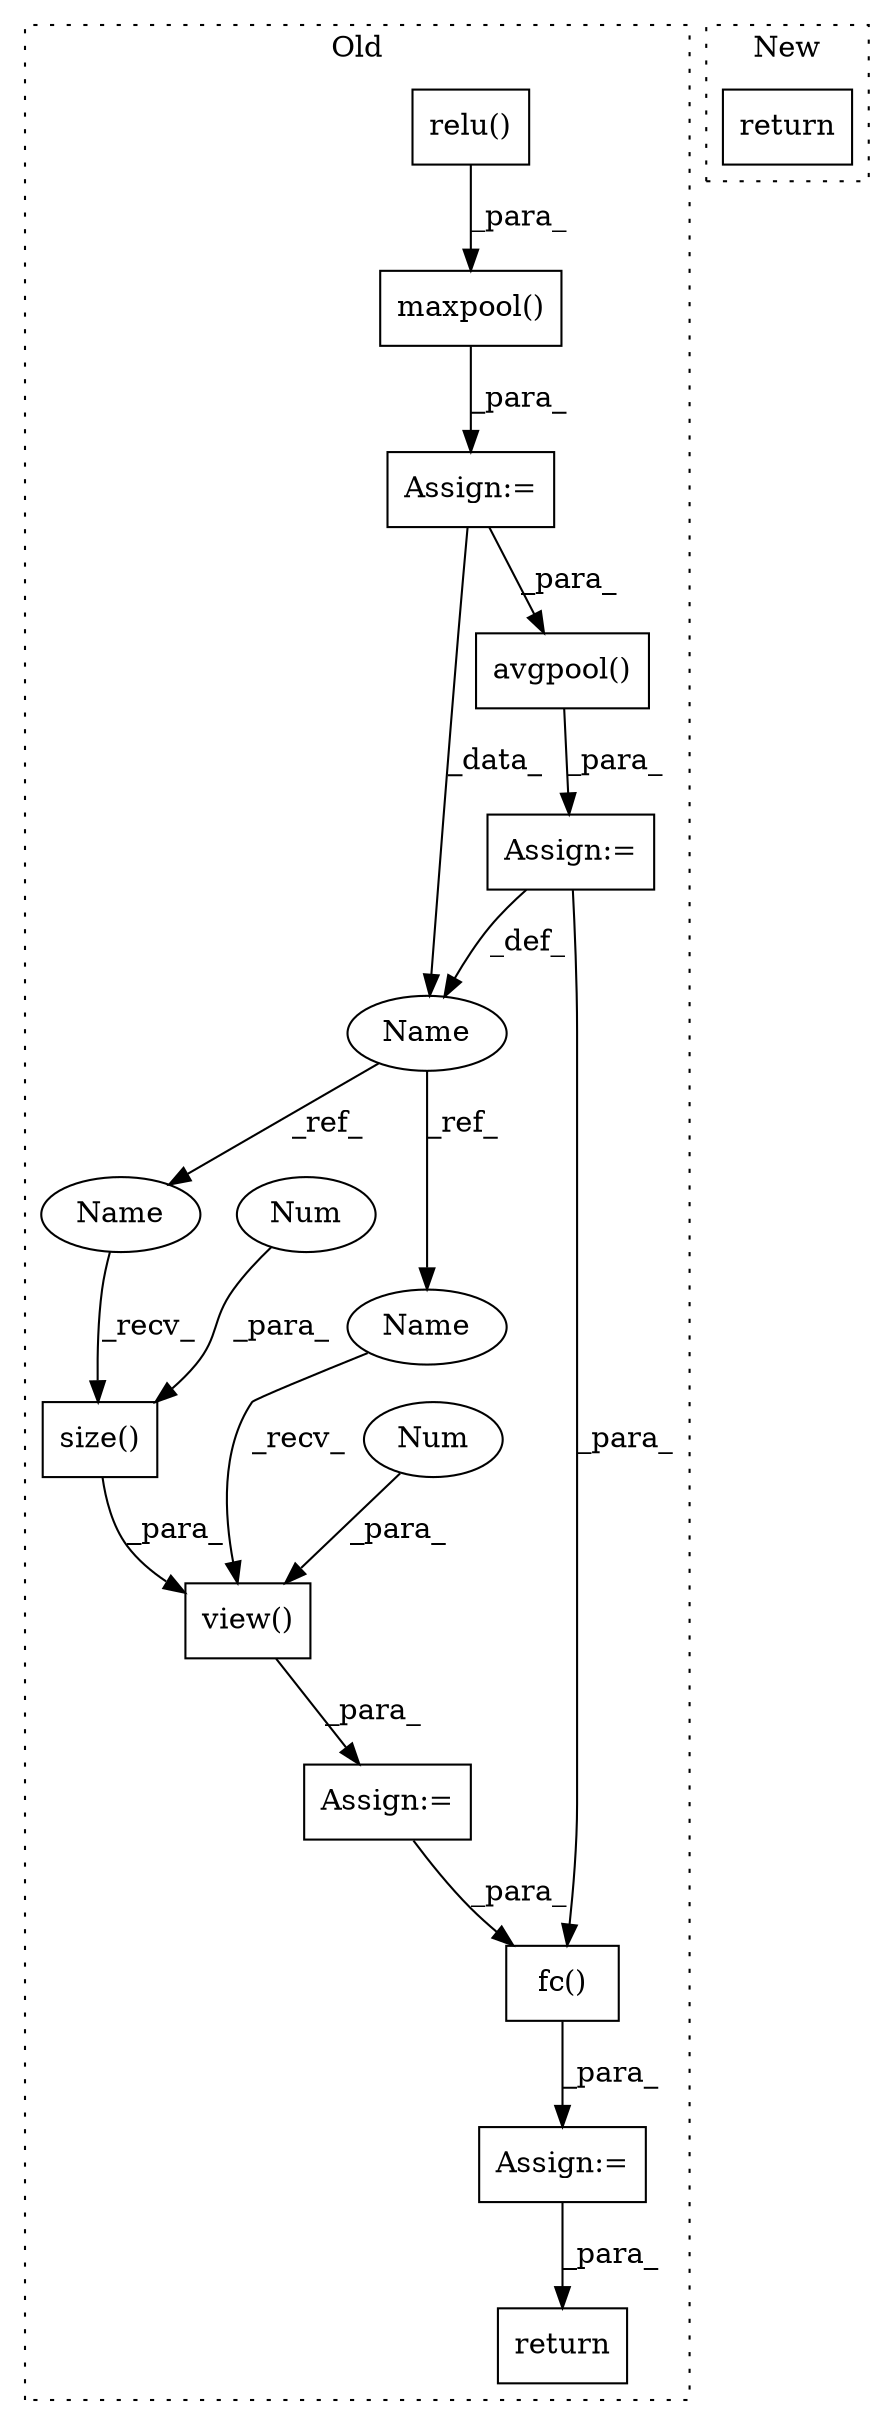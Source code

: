 digraph G {
subgraph cluster0 {
1 [label="maxpool()" a="75" s="3974,3990" l="13,1" shape="box"];
3 [label="Assign:=" a="68" s="4034" l="3" shape="box"];
4 [label="Assign:=" a="68" s="4159" l="3" shape="box"];
5 [label="return" a="93" s="4223" l="7" shape="box"];
6 [label="view()" a="75" s="4162,4186" l="9,1" shape="box"];
7 [label="Name" a="87" s="4124" l="3" shape="ellipse"];
8 [label="size()" a="75" s="4171,4181" l="9,1" shape="box"];
9 [label="Num" a="76" s="4184" l="2" shape="ellipse"];
10 [label="Num" a="76" s="4180" l="1" shape="ellipse"];
11 [label="relu()" a="75" s="3928,3958" l="7,1" shape="box"];
12 [label="Assign:=" a="68" s="4199" l="3" shape="box"];
13 [label="Assign:=" a="68" s="4127" l="3" shape="box"];
14 [label="fc()" a="75" s="4202,4213" l="8,1" shape="box"];
15 [label="avgpool()" a="75" s="4130,4146" l="13,1" shape="box"];
16 [label="Name" a="87" s="4171" l="3" shape="ellipse"];
17 [label="Name" a="87" s="4162" l="3" shape="ellipse"];
label = "Old";
style="dotted";
}
subgraph cluster1 {
2 [label="return" a="93" s="8337" l="7" shape="box"];
label = "New";
style="dotted";
}
1 -> 3 [label="_para_"];
3 -> 7 [label="_data_"];
3 -> 15 [label="_para_"];
4 -> 14 [label="_para_"];
6 -> 4 [label="_para_"];
7 -> 16 [label="_ref_"];
7 -> 17 [label="_ref_"];
8 -> 6 [label="_para_"];
9 -> 6 [label="_para_"];
10 -> 8 [label="_para_"];
11 -> 1 [label="_para_"];
12 -> 5 [label="_para_"];
13 -> 14 [label="_para_"];
13 -> 7 [label="_def_"];
14 -> 12 [label="_para_"];
15 -> 13 [label="_para_"];
16 -> 8 [label="_recv_"];
17 -> 6 [label="_recv_"];
}